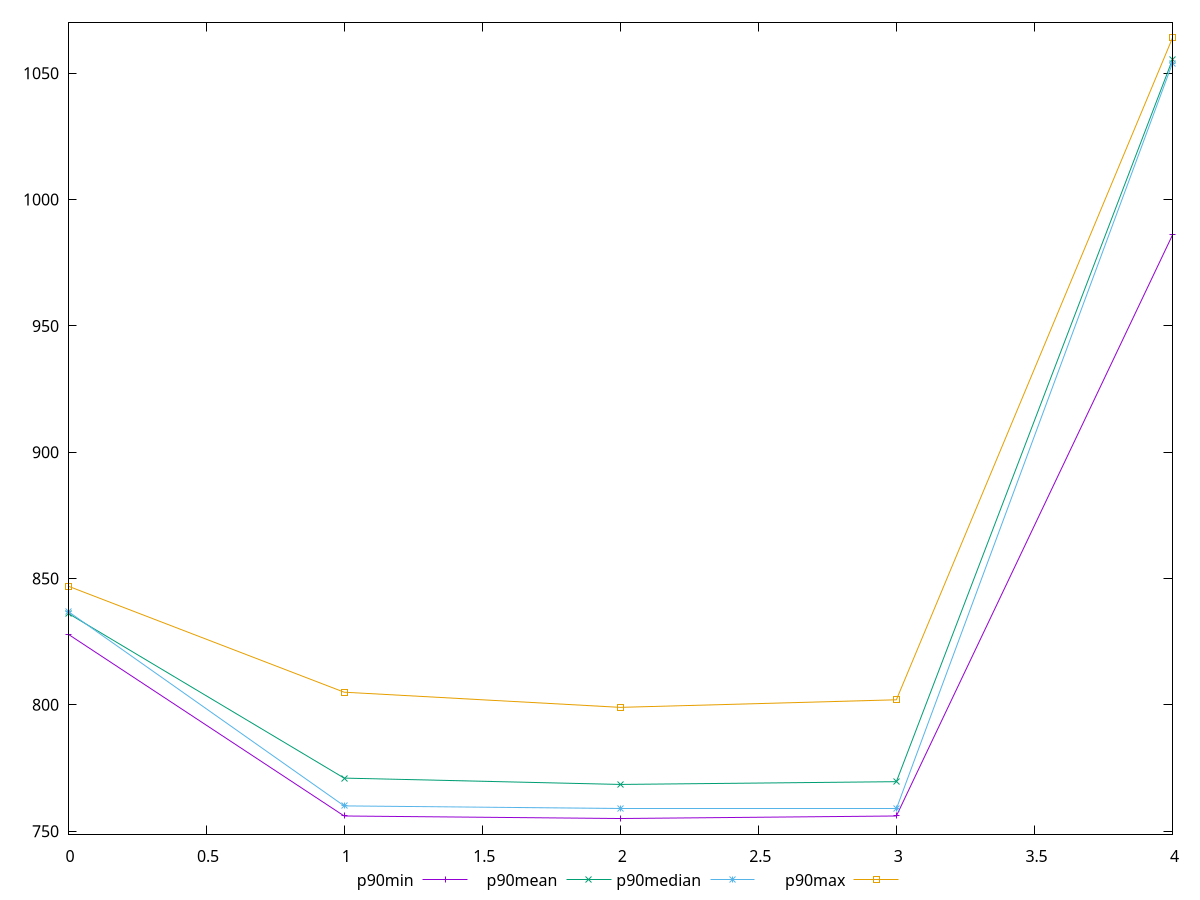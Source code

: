 reset

$p90Min <<EOF
0 828
1 756
2 755
3 756
4 986
EOF

$p90Mean <<EOF
0 836.2446808510638
1 771
2 768.4893617021277
3 769.5851063829788
4 1055.436170212766
EOF

$p90Median <<EOF
0 837
1 760
2 759
3 759
4 1054
EOF

$p90Max <<EOF
0 847
1 805
2 799
3 802
4 1064
EOF

set key outside below
set xrange [0:4]
set yrange [748.82:1070.18]
set trange [748.82:1070.18]
set terminal svg size 640, 560 enhanced background rgb 'white'
set output "report_00018_2021-02-10T15-25-16.877Z/uses-rel-preload/progression/value.svg"

plot $p90Min title "p90min" with linespoints, \
     $p90Mean title "p90mean" with linespoints, \
     $p90Median title "p90median" with linespoints, \
     $p90Max title "p90max" with linespoints

reset
